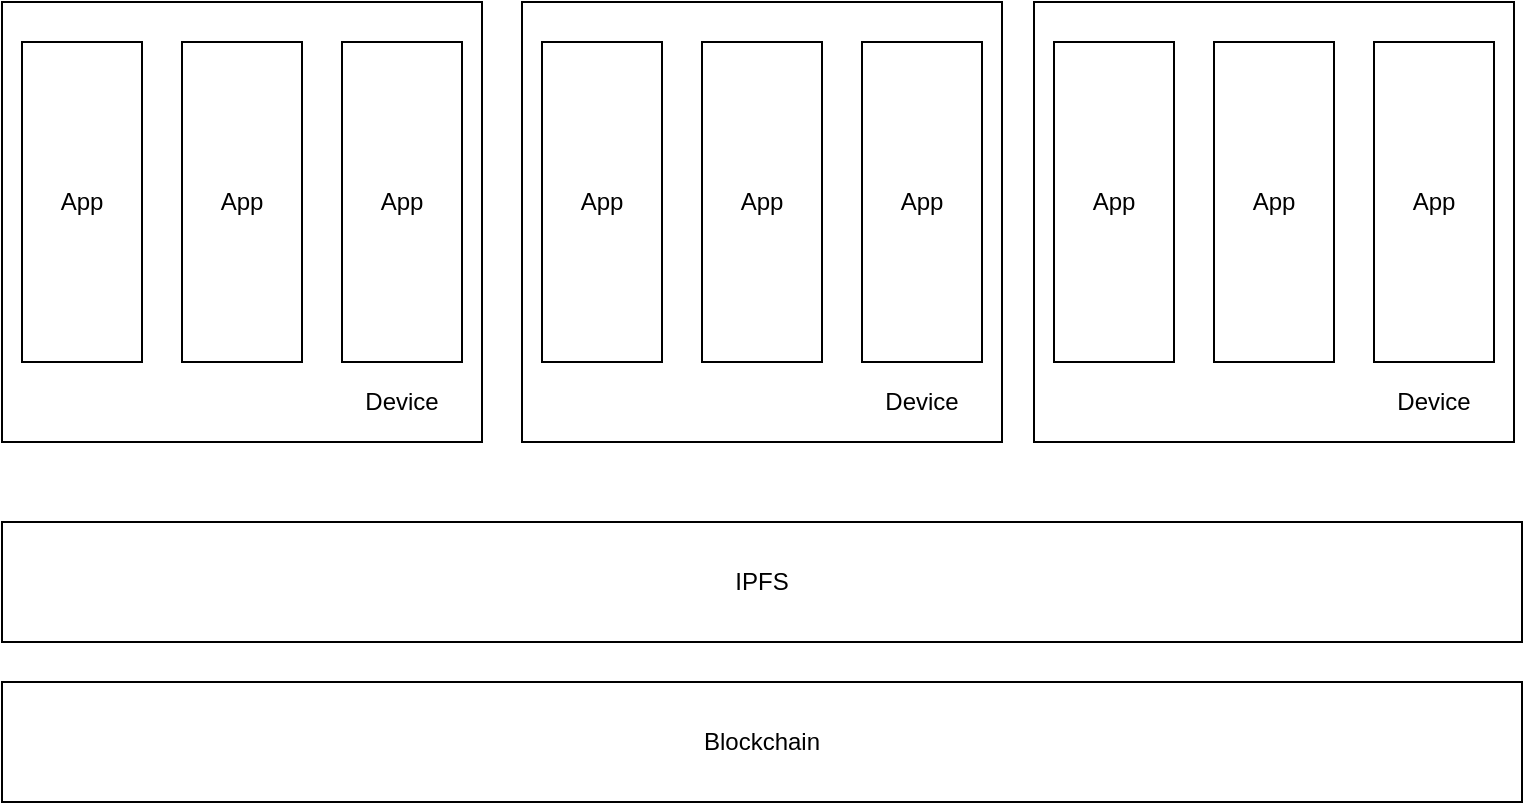 <mxfile version="12.7.0" type="device"><diagram name="Page-1" id="12e1b939-464a-85fe-373e-61e167be1490"><mxGraphModel dx="1422" dy="808" grid="1" gridSize="10" guides="1" tooltips="1" connect="1" arrows="1" fold="1" page="1" pageScale="1.5" pageWidth="1169" pageHeight="826" background="#ffffff" math="0" shadow="0"><root><mxCell id="0"/><mxCell id="1" parent="0"/><mxCell id="GgcoPiCY1PzFx4sYSssJ-1" value="IPFS" style="rounded=0;whiteSpace=wrap;html=1;" vertex="1" parent="1"><mxGeometry x="240" y="280" width="760" height="60" as="geometry"/></mxCell><mxCell id="GgcoPiCY1PzFx4sYSssJ-4" value="Blockchain" style="rounded=0;whiteSpace=wrap;html=1;" vertex="1" parent="1"><mxGeometry x="240" y="360" width="760" height="60" as="geometry"/></mxCell><mxCell id="GgcoPiCY1PzFx4sYSssJ-12" value="" style="group" vertex="1" connectable="0" parent="1"><mxGeometry x="240" y="20" width="240" height="220" as="geometry"/></mxCell><mxCell id="GgcoPiCY1PzFx4sYSssJ-9" value="" style="rounded=0;whiteSpace=wrap;html=1;" vertex="1" parent="GgcoPiCY1PzFx4sYSssJ-12"><mxGeometry width="240" height="220" as="geometry"/></mxCell><mxCell id="GgcoPiCY1PzFx4sYSssJ-6" value="App" style="rounded=0;whiteSpace=wrap;html=1;" vertex="1" parent="GgcoPiCY1PzFx4sYSssJ-12"><mxGeometry x="10" y="20" width="60" height="160" as="geometry"/></mxCell><mxCell id="GgcoPiCY1PzFx4sYSssJ-7" value="App" style="rounded=0;whiteSpace=wrap;html=1;" vertex="1" parent="GgcoPiCY1PzFx4sYSssJ-12"><mxGeometry x="90" y="20" width="60" height="160" as="geometry"/></mxCell><mxCell id="GgcoPiCY1PzFx4sYSssJ-8" value="App" style="rounded=0;whiteSpace=wrap;html=1;" vertex="1" parent="GgcoPiCY1PzFx4sYSssJ-12"><mxGeometry x="170" y="20" width="60" height="160" as="geometry"/></mxCell><mxCell id="GgcoPiCY1PzFx4sYSssJ-10" value="Device" style="text;html=1;strokeColor=none;fillColor=none;align=center;verticalAlign=middle;whiteSpace=wrap;rounded=0;" vertex="1" parent="GgcoPiCY1PzFx4sYSssJ-12"><mxGeometry x="170" y="190" width="60" height="20" as="geometry"/></mxCell><mxCell id="GgcoPiCY1PzFx4sYSssJ-13" value="" style="group" vertex="1" connectable="0" parent="1"><mxGeometry x="500" y="20" width="240" height="220" as="geometry"/></mxCell><mxCell id="GgcoPiCY1PzFx4sYSssJ-14" value="" style="rounded=0;whiteSpace=wrap;html=1;" vertex="1" parent="GgcoPiCY1PzFx4sYSssJ-13"><mxGeometry width="240" height="220" as="geometry"/></mxCell><mxCell id="GgcoPiCY1PzFx4sYSssJ-15" value="App" style="rounded=0;whiteSpace=wrap;html=1;" vertex="1" parent="GgcoPiCY1PzFx4sYSssJ-13"><mxGeometry x="10" y="20" width="60" height="160" as="geometry"/></mxCell><mxCell id="GgcoPiCY1PzFx4sYSssJ-16" value="App" style="rounded=0;whiteSpace=wrap;html=1;" vertex="1" parent="GgcoPiCY1PzFx4sYSssJ-13"><mxGeometry x="90" y="20" width="60" height="160" as="geometry"/></mxCell><mxCell id="GgcoPiCY1PzFx4sYSssJ-17" value="App" style="rounded=0;whiteSpace=wrap;html=1;" vertex="1" parent="GgcoPiCY1PzFx4sYSssJ-13"><mxGeometry x="170" y="20" width="60" height="160" as="geometry"/></mxCell><mxCell id="GgcoPiCY1PzFx4sYSssJ-18" value="Device" style="text;html=1;strokeColor=none;fillColor=none;align=center;verticalAlign=middle;whiteSpace=wrap;rounded=0;" vertex="1" parent="GgcoPiCY1PzFx4sYSssJ-13"><mxGeometry x="170" y="190" width="60" height="20" as="geometry"/></mxCell><mxCell id="GgcoPiCY1PzFx4sYSssJ-19" value="" style="group" vertex="1" connectable="0" parent="1"><mxGeometry x="756" y="20" width="240" height="220" as="geometry"/></mxCell><mxCell id="GgcoPiCY1PzFx4sYSssJ-20" value="" style="rounded=0;whiteSpace=wrap;html=1;" vertex="1" parent="GgcoPiCY1PzFx4sYSssJ-19"><mxGeometry width="240" height="220" as="geometry"/></mxCell><mxCell id="GgcoPiCY1PzFx4sYSssJ-21" value="App" style="rounded=0;whiteSpace=wrap;html=1;" vertex="1" parent="GgcoPiCY1PzFx4sYSssJ-19"><mxGeometry x="10" y="20" width="60" height="160" as="geometry"/></mxCell><mxCell id="GgcoPiCY1PzFx4sYSssJ-22" value="App" style="rounded=0;whiteSpace=wrap;html=1;" vertex="1" parent="GgcoPiCY1PzFx4sYSssJ-19"><mxGeometry x="90" y="20" width="60" height="160" as="geometry"/></mxCell><mxCell id="GgcoPiCY1PzFx4sYSssJ-23" value="App" style="rounded=0;whiteSpace=wrap;html=1;" vertex="1" parent="GgcoPiCY1PzFx4sYSssJ-19"><mxGeometry x="170" y="20" width="60" height="160" as="geometry"/></mxCell><mxCell id="GgcoPiCY1PzFx4sYSssJ-24" value="Device" style="text;html=1;strokeColor=none;fillColor=none;align=center;verticalAlign=middle;whiteSpace=wrap;rounded=0;" vertex="1" parent="GgcoPiCY1PzFx4sYSssJ-19"><mxGeometry x="170" y="190" width="60" height="20" as="geometry"/></mxCell></root></mxGraphModel></diagram></mxfile>